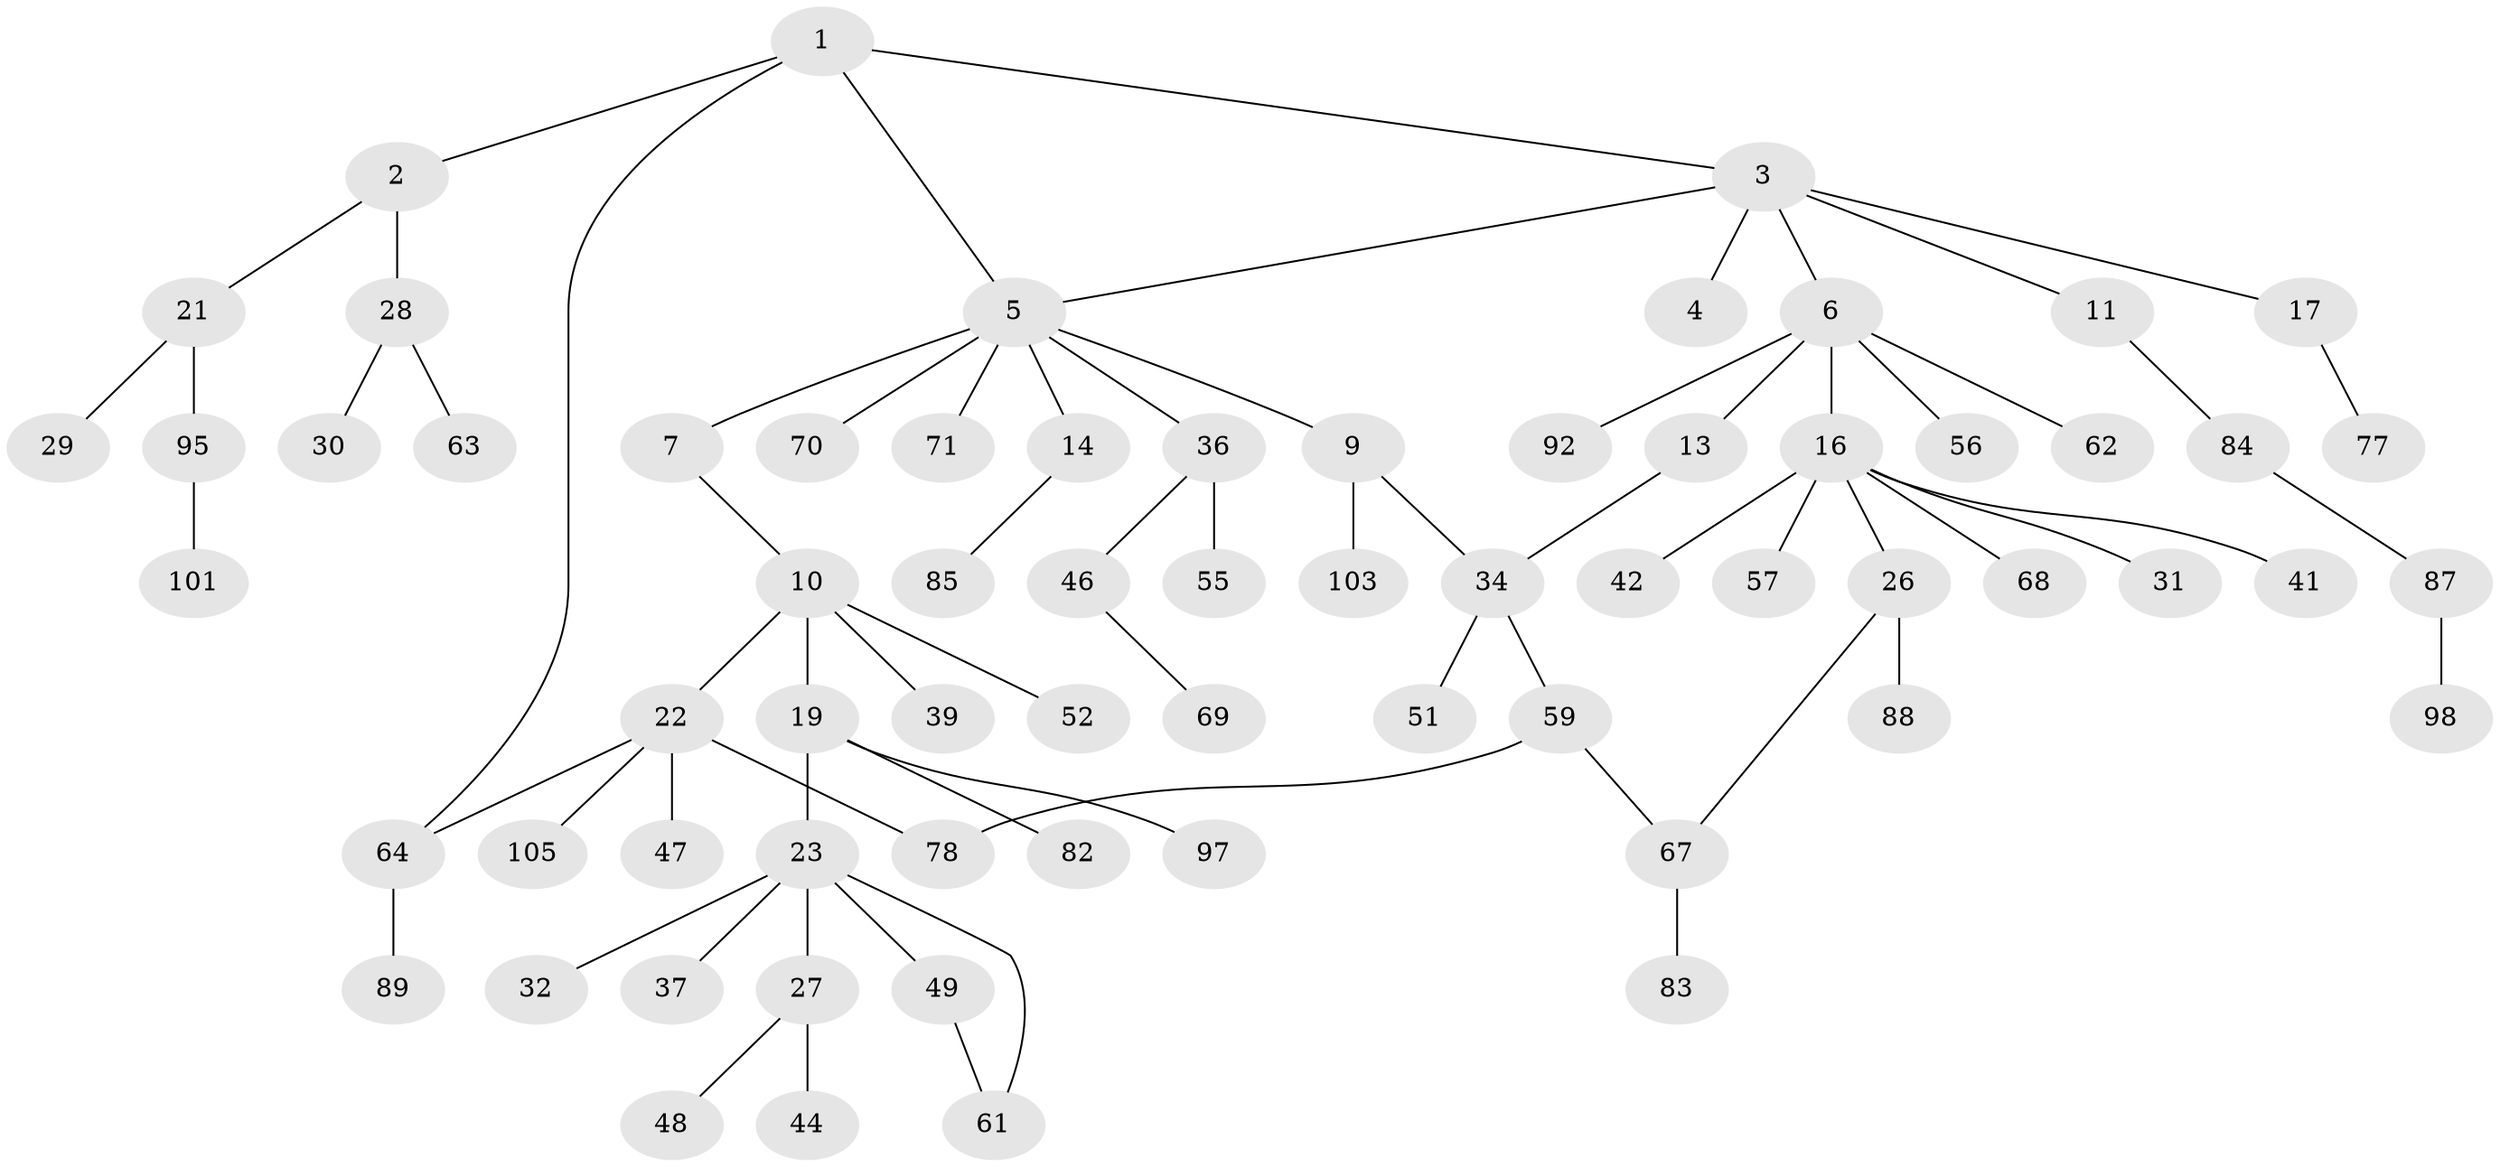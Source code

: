 // Generated by graph-tools (version 1.1) at 2025/23/03/03/25 07:23:35]
// undirected, 67 vertices, 72 edges
graph export_dot {
graph [start="1"]
  node [color=gray90,style=filled];
  1 [super="+73"];
  2 [super="+12"];
  3 [super="+35"];
  4;
  5 [super="+8"];
  6 [super="+15"];
  7 [super="+60"];
  9 [super="+18"];
  10 [super="+40"];
  11 [super="+45"];
  13 [super="+76"];
  14 [super="+86"];
  16 [super="+25"];
  17 [super="+38"];
  19 [super="+20"];
  21;
  22 [super="+90"];
  23 [super="+24"];
  26 [super="+54"];
  27;
  28 [super="+33"];
  29;
  30 [super="+99"];
  31;
  32 [super="+43"];
  34 [super="+58"];
  36 [super="+53"];
  37;
  39;
  41;
  42 [super="+66"];
  44 [super="+72"];
  46;
  47 [super="+81"];
  48 [super="+96"];
  49 [super="+50"];
  51;
  52 [super="+75"];
  55 [super="+102"];
  56;
  57;
  59 [super="+65"];
  61;
  62;
  63 [super="+79"];
  64 [super="+74"];
  67;
  68;
  69;
  70;
  71;
  77 [super="+80"];
  78 [super="+91"];
  82;
  83;
  84;
  85 [super="+94"];
  87 [super="+100"];
  88 [super="+93"];
  89;
  92 [super="+104"];
  95;
  97;
  98;
  101;
  103;
  105;
  1 -- 2;
  1 -- 3;
  1 -- 5;
  1 -- 64;
  2 -- 28;
  2 -- 21;
  3 -- 4;
  3 -- 6;
  3 -- 11;
  3 -- 17;
  3 -- 5;
  5 -- 7;
  5 -- 14;
  5 -- 70;
  5 -- 36;
  5 -- 71;
  5 -- 9;
  6 -- 13;
  6 -- 16;
  6 -- 56;
  6 -- 62;
  6 -- 92;
  7 -- 10;
  9 -- 34;
  9 -- 103;
  10 -- 19;
  10 -- 22;
  10 -- 39;
  10 -- 52;
  11 -- 84;
  13 -- 34;
  14 -- 85;
  16 -- 26;
  16 -- 31;
  16 -- 42;
  16 -- 57;
  16 -- 41;
  16 -- 68;
  17 -- 77;
  19 -- 23;
  19 -- 97;
  19 -- 82;
  21 -- 29;
  21 -- 95;
  22 -- 47;
  22 -- 105;
  22 -- 64;
  22 -- 78;
  23 -- 27;
  23 -- 37;
  23 -- 49;
  23 -- 61;
  23 -- 32;
  26 -- 88;
  26 -- 67;
  27 -- 44;
  27 -- 48;
  28 -- 30;
  28 -- 63;
  34 -- 51;
  34 -- 59;
  36 -- 46;
  36 -- 55;
  46 -- 69;
  49 -- 61;
  59 -- 67;
  59 -- 78;
  64 -- 89;
  67 -- 83;
  84 -- 87;
  87 -- 98;
  95 -- 101;
}
